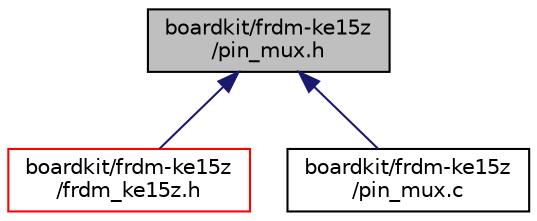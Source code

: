 digraph "boardkit/frdm-ke15z/pin_mux.h"
{
  edge [fontname="Helvetica",fontsize="10",labelfontname="Helvetica",labelfontsize="10"];
  node [fontname="Helvetica",fontsize="10",shape=record];
  Node1 [label="boardkit/frdm-ke15z\l/pin_mux.h",height=0.2,width=0.4,color="black", fillcolor="grey75", style="filled", fontcolor="black"];
  Node1 -> Node2 [dir="back",color="midnightblue",fontsize="10",style="solid",fontname="Helvetica"];
  Node2 [label="boardkit/frdm-ke15z\l/frdm_ke15z.h",height=0.2,width=0.4,color="red", fillcolor="white", style="filled",URL="$frdm__ke15z_8h.html",tooltip="The frdm_ke15z.h file defines GPIO pin mappings for FRDM-KE15Z board. "];
  Node1 -> Node9 [dir="back",color="midnightblue",fontsize="10",style="solid",fontname="Helvetica"];
  Node9 [label="boardkit/frdm-ke15z\l/pin_mux.c",height=0.2,width=0.4,color="black", fillcolor="white", style="filled",URL="$frdm-ke15z_2pin__mux_8c.html"];
}
